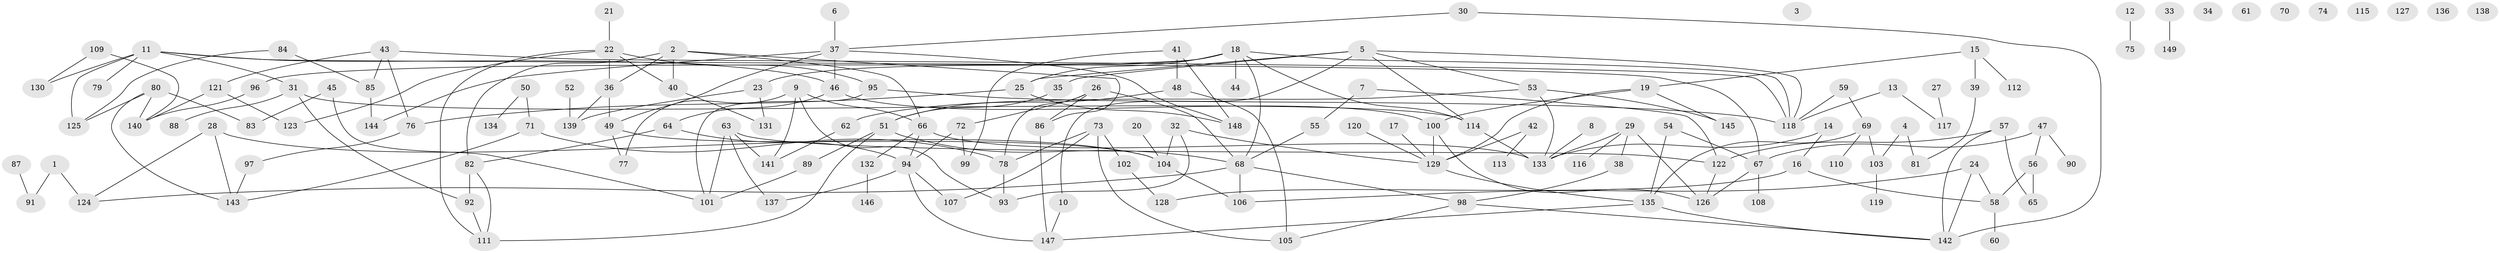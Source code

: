 // Generated by graph-tools (version 1.1) at 2025/33/03/09/25 02:33:33]
// undirected, 149 vertices, 202 edges
graph export_dot {
graph [start="1"]
  node [color=gray90,style=filled];
  1;
  2;
  3;
  4;
  5;
  6;
  7;
  8;
  9;
  10;
  11;
  12;
  13;
  14;
  15;
  16;
  17;
  18;
  19;
  20;
  21;
  22;
  23;
  24;
  25;
  26;
  27;
  28;
  29;
  30;
  31;
  32;
  33;
  34;
  35;
  36;
  37;
  38;
  39;
  40;
  41;
  42;
  43;
  44;
  45;
  46;
  47;
  48;
  49;
  50;
  51;
  52;
  53;
  54;
  55;
  56;
  57;
  58;
  59;
  60;
  61;
  62;
  63;
  64;
  65;
  66;
  67;
  68;
  69;
  70;
  71;
  72;
  73;
  74;
  75;
  76;
  77;
  78;
  79;
  80;
  81;
  82;
  83;
  84;
  85;
  86;
  87;
  88;
  89;
  90;
  91;
  92;
  93;
  94;
  95;
  96;
  97;
  98;
  99;
  100;
  101;
  102;
  103;
  104;
  105;
  106;
  107;
  108;
  109;
  110;
  111;
  112;
  113;
  114;
  115;
  116;
  117;
  118;
  119;
  120;
  121;
  122;
  123;
  124;
  125;
  126;
  127;
  128;
  129;
  130;
  131;
  132;
  133;
  134;
  135;
  136;
  137;
  138;
  139;
  140;
  141;
  142;
  143;
  144;
  145;
  146;
  147;
  148;
  149;
  1 -- 91;
  1 -- 124;
  2 -- 36;
  2 -- 40;
  2 -- 66;
  2 -- 82;
  2 -- 86;
  4 -- 81;
  4 -- 103;
  5 -- 10;
  5 -- 25;
  5 -- 35;
  5 -- 53;
  5 -- 114;
  5 -- 118;
  6 -- 37;
  7 -- 55;
  7 -- 122;
  8 -- 133;
  9 -- 66;
  9 -- 77;
  9 -- 93;
  9 -- 141;
  10 -- 147;
  11 -- 31;
  11 -- 46;
  11 -- 67;
  11 -- 79;
  11 -- 125;
  11 -- 130;
  12 -- 75;
  13 -- 117;
  13 -- 118;
  14 -- 16;
  14 -- 133;
  15 -- 19;
  15 -- 39;
  15 -- 112;
  16 -- 58;
  16 -- 128;
  17 -- 129;
  18 -- 23;
  18 -- 25;
  18 -- 44;
  18 -- 68;
  18 -- 96;
  18 -- 114;
  18 -- 118;
  19 -- 100;
  19 -- 129;
  19 -- 145;
  20 -- 104;
  21 -- 22;
  22 -- 36;
  22 -- 40;
  22 -- 95;
  22 -- 111;
  22 -- 123;
  23 -- 131;
  23 -- 139;
  24 -- 58;
  24 -- 106;
  24 -- 142;
  25 -- 76;
  25 -- 148;
  26 -- 68;
  26 -- 72;
  26 -- 78;
  26 -- 86;
  27 -- 117;
  28 -- 104;
  28 -- 124;
  28 -- 143;
  29 -- 38;
  29 -- 116;
  29 -- 126;
  29 -- 133;
  30 -- 37;
  30 -- 142;
  31 -- 88;
  31 -- 92;
  31 -- 114;
  32 -- 93;
  32 -- 104;
  32 -- 129;
  33 -- 149;
  35 -- 51;
  36 -- 49;
  36 -- 139;
  37 -- 46;
  37 -- 49;
  37 -- 144;
  37 -- 148;
  38 -- 98;
  39 -- 81;
  40 -- 131;
  41 -- 48;
  41 -- 99;
  41 -- 148;
  42 -- 113;
  42 -- 129;
  43 -- 76;
  43 -- 85;
  43 -- 118;
  43 -- 121;
  45 -- 83;
  45 -- 101;
  46 -- 64;
  46 -- 100;
  47 -- 56;
  47 -- 67;
  47 -- 90;
  48 -- 51;
  48 -- 105;
  49 -- 77;
  49 -- 104;
  50 -- 71;
  50 -- 134;
  51 -- 68;
  51 -- 89;
  51 -- 111;
  52 -- 139;
  53 -- 62;
  53 -- 133;
  53 -- 145;
  54 -- 67;
  54 -- 135;
  55 -- 68;
  56 -- 58;
  56 -- 65;
  57 -- 65;
  57 -- 122;
  57 -- 142;
  58 -- 60;
  59 -- 69;
  59 -- 118;
  62 -- 141;
  63 -- 101;
  63 -- 122;
  63 -- 137;
  63 -- 141;
  64 -- 82;
  64 -- 94;
  66 -- 94;
  66 -- 132;
  66 -- 133;
  67 -- 108;
  67 -- 126;
  68 -- 98;
  68 -- 106;
  68 -- 124;
  69 -- 103;
  69 -- 110;
  69 -- 135;
  71 -- 78;
  71 -- 143;
  72 -- 94;
  72 -- 99;
  73 -- 78;
  73 -- 102;
  73 -- 105;
  73 -- 107;
  76 -- 97;
  78 -- 93;
  80 -- 83;
  80 -- 125;
  80 -- 140;
  80 -- 143;
  82 -- 92;
  82 -- 111;
  84 -- 85;
  84 -- 125;
  85 -- 144;
  86 -- 147;
  87 -- 91;
  89 -- 101;
  92 -- 111;
  94 -- 107;
  94 -- 137;
  94 -- 147;
  95 -- 101;
  95 -- 118;
  96 -- 140;
  97 -- 143;
  98 -- 105;
  98 -- 142;
  100 -- 126;
  100 -- 129;
  102 -- 128;
  103 -- 119;
  104 -- 106;
  109 -- 130;
  109 -- 140;
  114 -- 133;
  120 -- 129;
  121 -- 123;
  121 -- 140;
  122 -- 126;
  129 -- 135;
  132 -- 146;
  135 -- 142;
  135 -- 147;
}
